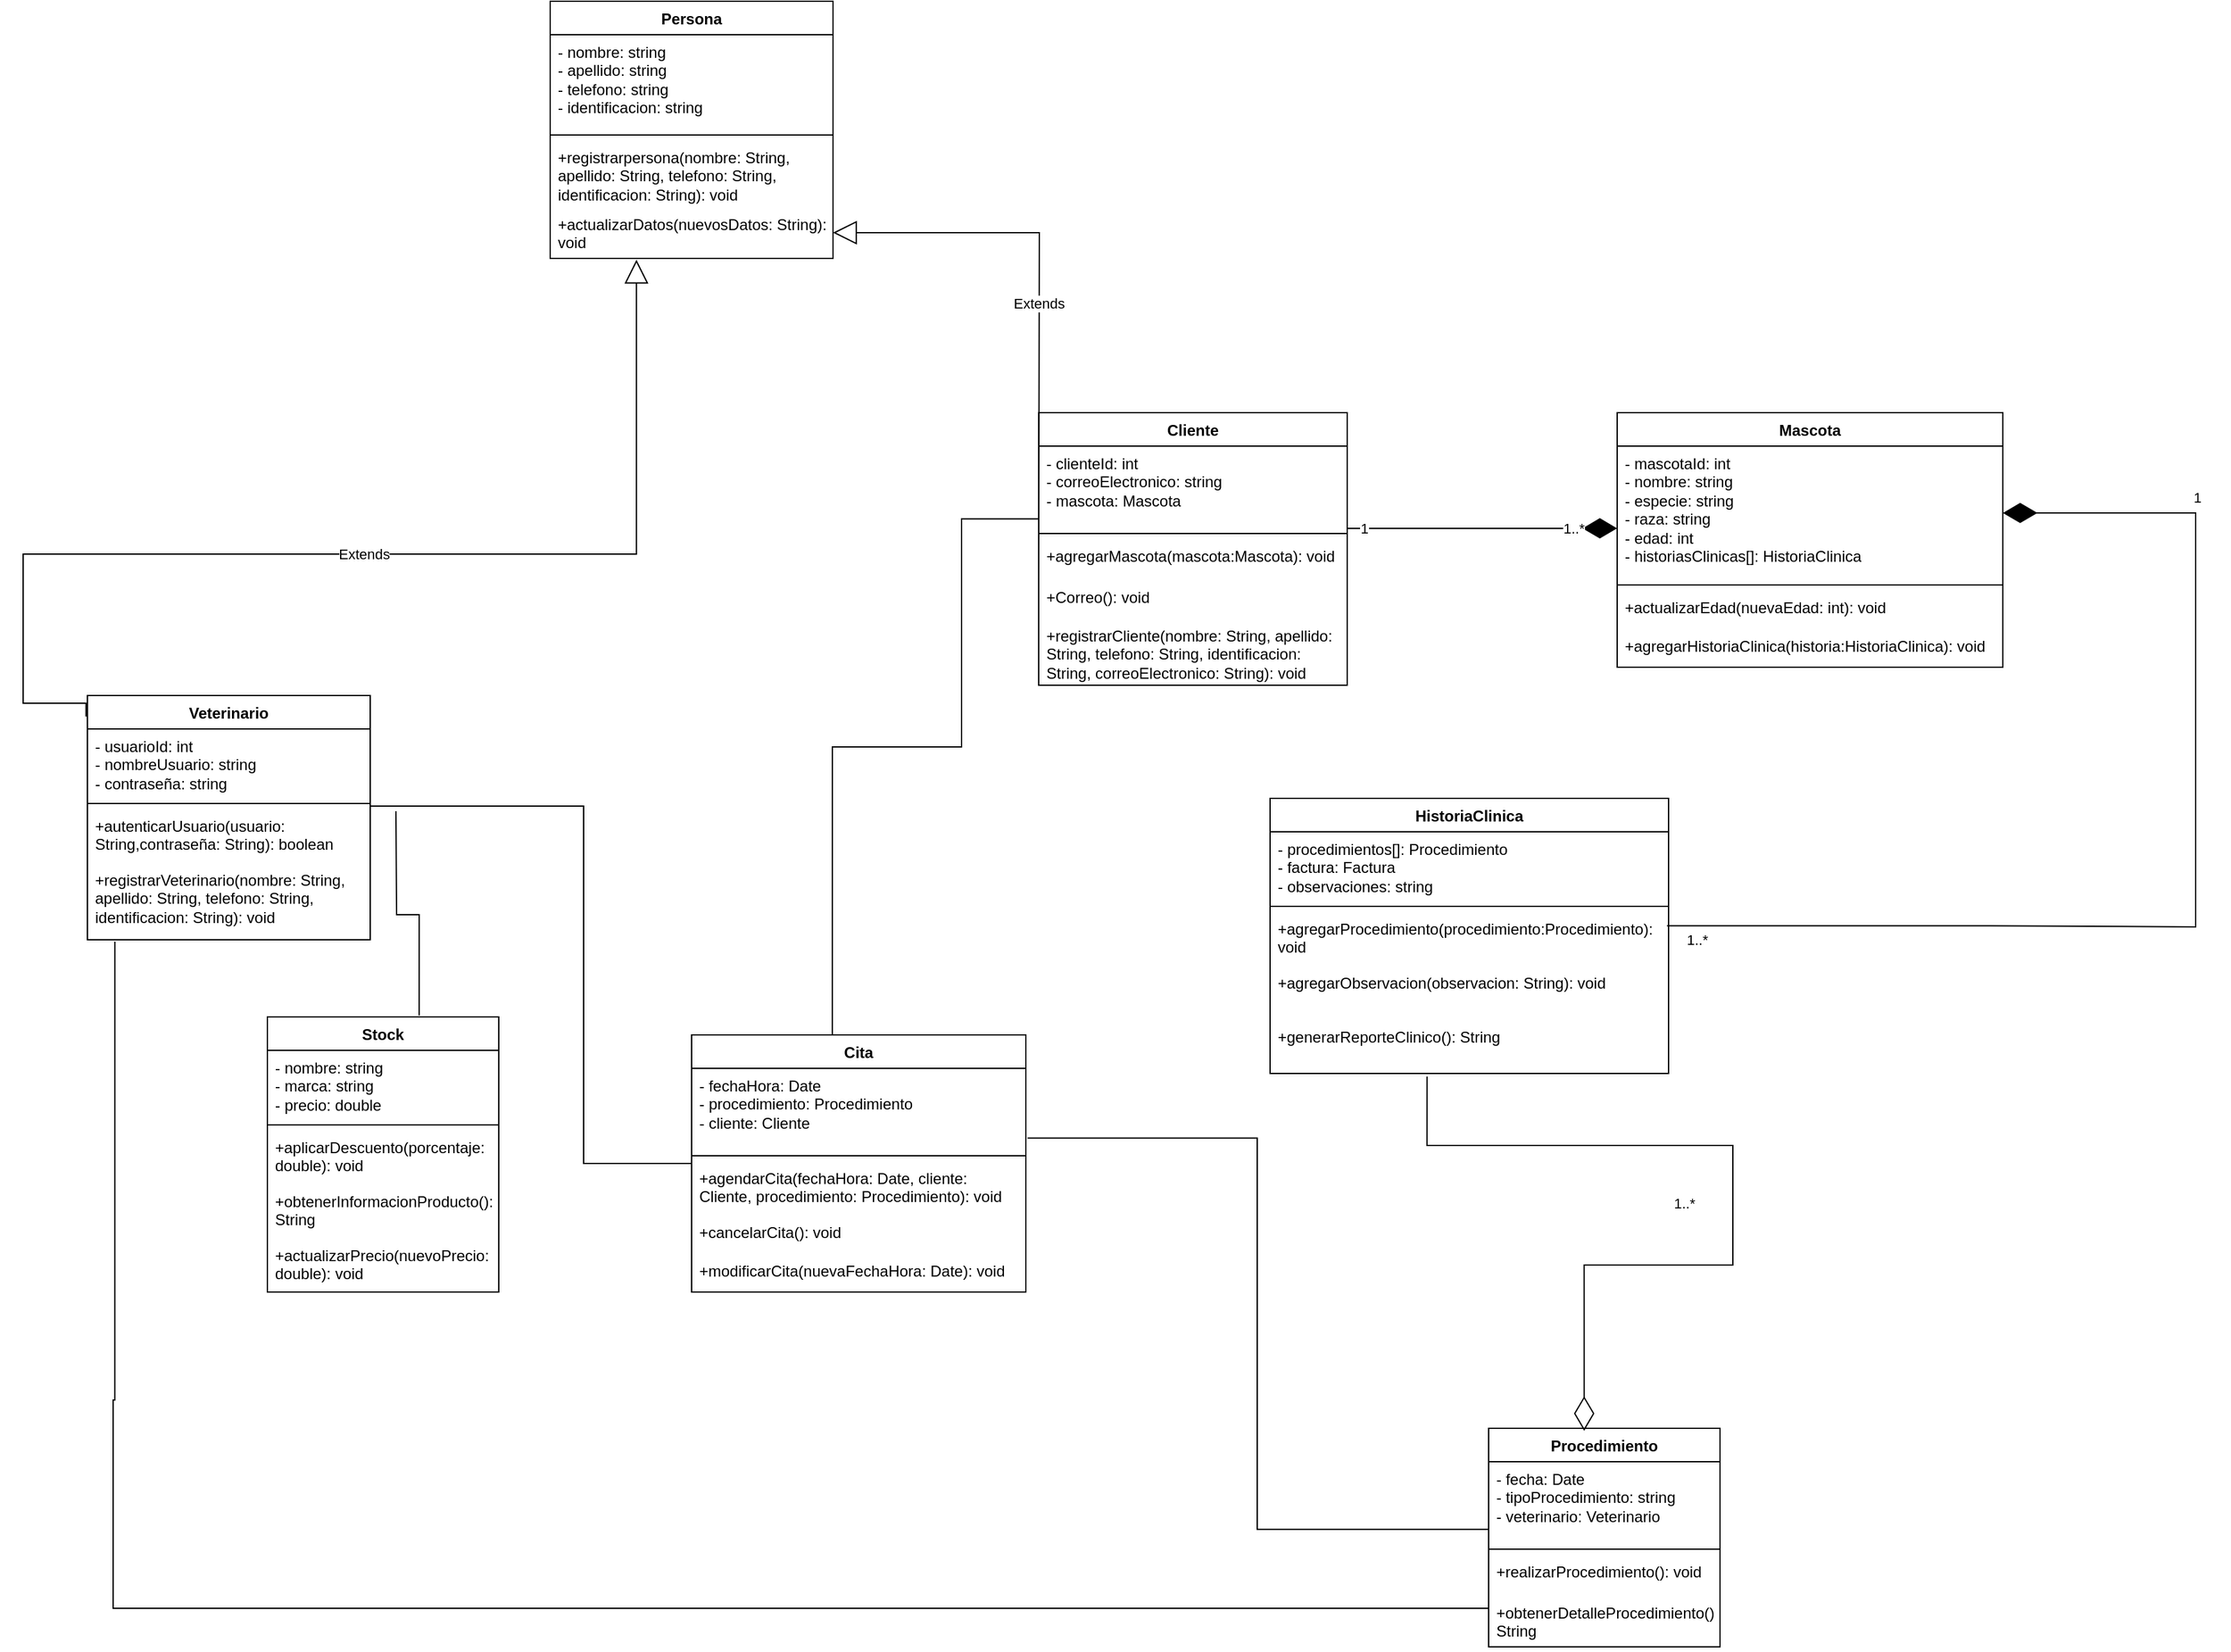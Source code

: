 <mxfile version="24.7.8">
  <diagram name="Página-1" id="4LhB18lvUhtm47GNHkfz">
    <mxGraphModel dx="2220" dy="1935" grid="1" gridSize="10" guides="1" tooltips="1" connect="1" arrows="1" fold="1" page="1" pageScale="1" pageWidth="827" pageHeight="1169" math="0" shadow="0">
      <root>
        <mxCell id="0" />
        <mxCell id="1" parent="0" />
        <mxCell id="XTrmeRF6jUX52jcDESWV-24" value="Persona" style="swimlane;fontStyle=1;align=center;verticalAlign=top;childLayout=stackLayout;horizontal=1;startSize=26;horizontalStack=0;resizeParent=1;resizeParentMax=0;resizeLast=0;collapsible=1;marginBottom=0;whiteSpace=wrap;html=1;" parent="1" vertex="1">
          <mxGeometry x="200" y="-300" width="220" height="200" as="geometry" />
        </mxCell>
        <mxCell id="XTrmeRF6jUX52jcDESWV-25" value="- nombre: string&lt;div&gt;- apellido: string&lt;/div&gt;&lt;div&gt;- telefono: string&lt;/div&gt;&lt;div&gt;- identificacion: string&lt;/div&gt;" style="text;strokeColor=none;fillColor=none;align=left;verticalAlign=top;spacingLeft=4;spacingRight=4;overflow=hidden;rotatable=0;points=[[0,0.5],[1,0.5]];portConstraint=eastwest;whiteSpace=wrap;html=1;" parent="XTrmeRF6jUX52jcDESWV-24" vertex="1">
          <mxGeometry y="26" width="220" height="74" as="geometry" />
        </mxCell>
        <mxCell id="XTrmeRF6jUX52jcDESWV-26" value="" style="line;strokeWidth=1;fillColor=none;align=left;verticalAlign=middle;spacingTop=-1;spacingLeft=3;spacingRight=3;rotatable=0;labelPosition=right;points=[];portConstraint=eastwest;strokeColor=inherit;" parent="XTrmeRF6jUX52jcDESWV-24" vertex="1">
          <mxGeometry y="100" width="220" height="8" as="geometry" />
        </mxCell>
        <mxCell id="XTrmeRF6jUX52jcDESWV-27" value="+registrarpersona(nombre: String, apellido: String, telefono: String, identificacion: String): void" style="text;strokeColor=none;fillColor=none;align=left;verticalAlign=top;spacingLeft=4;spacingRight=4;overflow=hidden;rotatable=0;points=[[0,0.5],[1,0.5]];portConstraint=eastwest;whiteSpace=wrap;html=1;" parent="XTrmeRF6jUX52jcDESWV-24" vertex="1">
          <mxGeometry y="108" width="220" height="52" as="geometry" />
        </mxCell>
        <mxCell id="43Up7mPBMarjPDQN1HVH-1" value="+actualizarDatos(nuevosDatos: String): void" style="text;strokeColor=none;fillColor=none;align=left;verticalAlign=top;spacingLeft=4;spacingRight=4;overflow=hidden;rotatable=0;points=[[0,0.5],[1,0.5]];portConstraint=eastwest;whiteSpace=wrap;html=1;" parent="XTrmeRF6jUX52jcDESWV-24" vertex="1">
          <mxGeometry y="160" width="220" height="40" as="geometry" />
        </mxCell>
        <mxCell id="XTrmeRF6jUX52jcDESWV-28" value="Cliente" style="swimlane;fontStyle=1;align=center;verticalAlign=top;childLayout=stackLayout;horizontal=1;startSize=26;horizontalStack=0;resizeParent=1;resizeParentMax=0;resizeLast=0;collapsible=1;marginBottom=0;whiteSpace=wrap;html=1;" parent="1" vertex="1">
          <mxGeometry x="580" y="20" width="240" height="212" as="geometry" />
        </mxCell>
        <mxCell id="XTrmeRF6jUX52jcDESWV-29" value="- clienteId: int&lt;div&gt;- correoElectronico: string&lt;/div&gt;&lt;div&gt;- mascota: Mascota&lt;/div&gt;" style="text;strokeColor=none;fillColor=none;align=left;verticalAlign=top;spacingLeft=4;spacingRight=4;overflow=hidden;rotatable=0;points=[[0,0.5],[1,0.5]];portConstraint=eastwest;whiteSpace=wrap;html=1;" parent="XTrmeRF6jUX52jcDESWV-28" vertex="1">
          <mxGeometry y="26" width="240" height="64" as="geometry" />
        </mxCell>
        <mxCell id="XTrmeRF6jUX52jcDESWV-30" value="" style="line;strokeWidth=1;fillColor=none;align=left;verticalAlign=middle;spacingTop=-1;spacingLeft=3;spacingRight=3;rotatable=0;labelPosition=right;points=[];portConstraint=eastwest;strokeColor=inherit;" parent="XTrmeRF6jUX52jcDESWV-28" vertex="1">
          <mxGeometry y="90" width="240" height="8" as="geometry" />
        </mxCell>
        <mxCell id="XTrmeRF6jUX52jcDESWV-31" value="+agregarMascota(mascota:Mascota): void" style="text;strokeColor=none;fillColor=none;align=left;verticalAlign=top;spacingLeft=4;spacingRight=4;overflow=hidden;rotatable=0;points=[[0,0.5],[1,0.5]];portConstraint=eastwest;whiteSpace=wrap;html=1;" parent="XTrmeRF6jUX52jcDESWV-28" vertex="1">
          <mxGeometry y="98" width="240" height="32" as="geometry" />
        </mxCell>
        <mxCell id="43Up7mPBMarjPDQN1HVH-6" value="+Correo(): void" style="text;strokeColor=none;fillColor=none;align=left;verticalAlign=top;spacingLeft=4;spacingRight=4;overflow=hidden;rotatable=0;points=[[0,0.5],[1,0.5]];portConstraint=eastwest;whiteSpace=wrap;html=1;" parent="XTrmeRF6jUX52jcDESWV-28" vertex="1">
          <mxGeometry y="130" width="240" height="30" as="geometry" />
        </mxCell>
        <mxCell id="43Up7mPBMarjPDQN1HVH-7" value="+registrarCliente(nombre: String, apellido: String, telefono: String, identificacion: String, correoElectronico: String): void" style="text;strokeColor=none;fillColor=none;align=left;verticalAlign=top;spacingLeft=4;spacingRight=4;overflow=hidden;rotatable=0;points=[[0,0.5],[1,0.5]];portConstraint=eastwest;whiteSpace=wrap;html=1;" parent="XTrmeRF6jUX52jcDESWV-28" vertex="1">
          <mxGeometry y="160" width="240" height="52" as="geometry" />
        </mxCell>
        <mxCell id="XTrmeRF6jUX52jcDESWV-32" value="Veterinario" style="swimlane;fontStyle=1;align=center;verticalAlign=top;childLayout=stackLayout;horizontal=1;startSize=26;horizontalStack=0;resizeParent=1;resizeParentMax=0;resizeLast=0;collapsible=1;marginBottom=0;whiteSpace=wrap;html=1;" parent="1" vertex="1">
          <mxGeometry x="-160" y="240" width="220" height="190" as="geometry" />
        </mxCell>
        <mxCell id="XTrmeRF6jUX52jcDESWV-33" value="- usuarioId: int&lt;div&gt;- nombreUsuario: string&lt;/div&gt;&lt;div&gt;- contraseña: string&lt;/div&gt;&lt;div&gt;&lt;br&gt;&lt;/div&gt;" style="text;strokeColor=none;fillColor=none;align=left;verticalAlign=top;spacingLeft=4;spacingRight=4;overflow=hidden;rotatable=0;points=[[0,0.5],[1,0.5]];portConstraint=eastwest;whiteSpace=wrap;html=1;" parent="XTrmeRF6jUX52jcDESWV-32" vertex="1">
          <mxGeometry y="26" width="220" height="54" as="geometry" />
        </mxCell>
        <mxCell id="XTrmeRF6jUX52jcDESWV-34" value="" style="line;strokeWidth=1;fillColor=none;align=left;verticalAlign=middle;spacingTop=-1;spacingLeft=3;spacingRight=3;rotatable=0;labelPosition=right;points=[];portConstraint=eastwest;strokeColor=inherit;" parent="XTrmeRF6jUX52jcDESWV-32" vertex="1">
          <mxGeometry y="80" width="220" height="8" as="geometry" />
        </mxCell>
        <mxCell id="XTrmeRF6jUX52jcDESWV-35" value="+autenticarUsuario(usuario:&amp;nbsp; String,contraseña: String): boolean" style="text;strokeColor=none;fillColor=none;align=left;verticalAlign=top;spacingLeft=4;spacingRight=4;overflow=hidden;rotatable=0;points=[[0,0.5],[1,0.5]];portConstraint=eastwest;whiteSpace=wrap;html=1;" parent="XTrmeRF6jUX52jcDESWV-32" vertex="1">
          <mxGeometry y="88" width="220" height="42" as="geometry" />
        </mxCell>
        <mxCell id="43Up7mPBMarjPDQN1HVH-5" value="+registrarVeterinario(nombre: String, apellido: String, telefono: String, identificacion: String): void" style="text;strokeColor=none;fillColor=none;align=left;verticalAlign=top;spacingLeft=4;spacingRight=4;overflow=hidden;rotatable=0;points=[[0,0.5],[1,0.5]];portConstraint=eastwest;whiteSpace=wrap;html=1;" parent="XTrmeRF6jUX52jcDESWV-32" vertex="1">
          <mxGeometry y="130" width="220" height="60" as="geometry" />
        </mxCell>
        <mxCell id="43Up7mPBMarjPDQN1HVH-4" style="edgeStyle=orthogonalEdgeStyle;rounded=0;orthogonalLoop=1;jettySize=auto;html=1;exitX=1;exitY=0.5;exitDx=0;exitDy=0;" parent="XTrmeRF6jUX52jcDESWV-32" source="XTrmeRF6jUX52jcDESWV-35" target="XTrmeRF6jUX52jcDESWV-35" edge="1">
          <mxGeometry relative="1" as="geometry" />
        </mxCell>
        <mxCell id="XTrmeRF6jUX52jcDESWV-39" value="Extends" style="endArrow=block;endSize=16;endFill=0;html=1;rounded=0;edgeStyle=orthogonalEdgeStyle;exitX=-0.005;exitY=0.086;exitDx=0;exitDy=0;exitPerimeter=0;entryX=0.305;entryY=1.025;entryDx=0;entryDy=0;entryPerimeter=0;" parent="1" source="XTrmeRF6jUX52jcDESWV-32" target="43Up7mPBMarjPDQN1HVH-1" edge="1">
          <mxGeometry width="160" relative="1" as="geometry">
            <mxPoint x="-200" y="246" as="sourcePoint" />
            <mxPoint x="255" y="-64" as="targetPoint" />
            <Array as="points">
              <mxPoint x="-161" y="246" />
              <mxPoint x="-210" y="246" />
              <mxPoint x="-210" y="130" />
              <mxPoint x="267" y="130" />
            </Array>
          </mxGeometry>
        </mxCell>
        <mxCell id="XTrmeRF6jUX52jcDESWV-40" value="Extends" style="endArrow=block;endSize=16;endFill=0;html=1;rounded=0;edgeStyle=orthogonalEdgeStyle;entryX=1;entryY=0.5;entryDx=0;entryDy=0;" parent="1" target="43Up7mPBMarjPDQN1HVH-1" edge="1">
          <mxGeometry width="160" relative="1" as="geometry">
            <mxPoint x="580" y="150" as="sourcePoint" />
            <mxPoint x="390" as="targetPoint" />
          </mxGeometry>
        </mxCell>
        <mxCell id="XTrmeRF6jUX52jcDESWV-45" value="Mascota" style="swimlane;fontStyle=1;align=center;verticalAlign=top;childLayout=stackLayout;horizontal=1;startSize=26;horizontalStack=0;resizeParent=1;resizeParentMax=0;resizeLast=0;collapsible=1;marginBottom=0;whiteSpace=wrap;html=1;" parent="1" vertex="1">
          <mxGeometry x="1030" y="20" width="300" height="198" as="geometry" />
        </mxCell>
        <mxCell id="XTrmeRF6jUX52jcDESWV-46" value="- mascotaId: int&lt;div&gt;- nombre: string&lt;/div&gt;&lt;div&gt;- especie: string&lt;/div&gt;&lt;div&gt;- raza: string&lt;/div&gt;&lt;div&gt;- edad: int&lt;/div&gt;&lt;div&gt;- historiasClinicas[]: HistoriaClinica&lt;br&gt;&lt;/div&gt;&lt;div&gt;&lt;br&gt;&lt;/div&gt;" style="text;strokeColor=none;fillColor=none;align=left;verticalAlign=top;spacingLeft=4;spacingRight=4;overflow=hidden;rotatable=0;points=[[0,0.5],[1,0.5]];portConstraint=eastwest;whiteSpace=wrap;html=1;" parent="XTrmeRF6jUX52jcDESWV-45" vertex="1">
          <mxGeometry y="26" width="300" height="104" as="geometry" />
        </mxCell>
        <mxCell id="XTrmeRF6jUX52jcDESWV-47" value="" style="line;strokeWidth=1;fillColor=none;align=left;verticalAlign=middle;spacingTop=-1;spacingLeft=3;spacingRight=3;rotatable=0;labelPosition=right;points=[];portConstraint=eastwest;strokeColor=inherit;" parent="XTrmeRF6jUX52jcDESWV-45" vertex="1">
          <mxGeometry y="130" width="300" height="8" as="geometry" />
        </mxCell>
        <mxCell id="XTrmeRF6jUX52jcDESWV-48" value="+actualizarEdad(nuevaEdad: int): void" style="text;strokeColor=none;fillColor=none;align=left;verticalAlign=top;spacingLeft=4;spacingRight=4;overflow=hidden;rotatable=0;points=[[0,0.5],[1,0.5]];portConstraint=eastwest;whiteSpace=wrap;html=1;" parent="XTrmeRF6jUX52jcDESWV-45" vertex="1">
          <mxGeometry y="138" width="300" height="30" as="geometry" />
        </mxCell>
        <mxCell id="43Up7mPBMarjPDQN1HVH-11" value="+agregarHistoriaClinica(historia:HistoriaClinica): void" style="text;strokeColor=none;fillColor=none;align=left;verticalAlign=top;spacingLeft=4;spacingRight=4;overflow=hidden;rotatable=0;points=[[0,0.5],[1,0.5]];portConstraint=eastwest;whiteSpace=wrap;html=1;" parent="XTrmeRF6jUX52jcDESWV-45" vertex="1">
          <mxGeometry y="168" width="300" height="30" as="geometry" />
        </mxCell>
        <mxCell id="XTrmeRF6jUX52jcDESWV-52" value="HistoriaClinica" style="swimlane;fontStyle=1;align=center;verticalAlign=top;childLayout=stackLayout;horizontal=1;startSize=26;horizontalStack=0;resizeParent=1;resizeParentMax=0;resizeLast=0;collapsible=1;marginBottom=0;whiteSpace=wrap;html=1;" parent="1" vertex="1">
          <mxGeometry x="760" y="320" width="310" height="214" as="geometry" />
        </mxCell>
        <mxCell id="XTrmeRF6jUX52jcDESWV-53" value="- procedimientos[]: Procedimiento&lt;div&gt;- factura: Factura&lt;/div&gt;&lt;div&gt;- observaciones: string&lt;/div&gt;" style="text;strokeColor=none;fillColor=none;align=left;verticalAlign=top;spacingLeft=4;spacingRight=4;overflow=hidden;rotatable=0;points=[[0,0.5],[1,0.5]];portConstraint=eastwest;whiteSpace=wrap;html=1;" parent="XTrmeRF6jUX52jcDESWV-52" vertex="1">
          <mxGeometry y="26" width="310" height="54" as="geometry" />
        </mxCell>
        <mxCell id="XTrmeRF6jUX52jcDESWV-54" value="" style="line;strokeWidth=1;fillColor=none;align=left;verticalAlign=middle;spacingTop=-1;spacingLeft=3;spacingRight=3;rotatable=0;labelPosition=right;points=[];portConstraint=eastwest;strokeColor=inherit;" parent="XTrmeRF6jUX52jcDESWV-52" vertex="1">
          <mxGeometry y="80" width="310" height="8" as="geometry" />
        </mxCell>
        <mxCell id="XTrmeRF6jUX52jcDESWV-55" value="+agregarProcedimiento(procedimiento:Procedimiento): void" style="text;strokeColor=none;fillColor=none;align=left;verticalAlign=top;spacingLeft=4;spacingRight=4;overflow=hidden;rotatable=0;points=[[0,0.5],[1,0.5]];portConstraint=eastwest;whiteSpace=wrap;html=1;" parent="XTrmeRF6jUX52jcDESWV-52" vertex="1">
          <mxGeometry y="88" width="310" height="42" as="geometry" />
        </mxCell>
        <mxCell id="43Up7mPBMarjPDQN1HVH-23" value="+agregarObservacion(observacion: String): void" style="text;strokeColor=none;fillColor=none;align=left;verticalAlign=top;spacingLeft=4;spacingRight=4;overflow=hidden;rotatable=0;points=[[0,0.5],[1,0.5]];portConstraint=eastwest;whiteSpace=wrap;html=1;" parent="XTrmeRF6jUX52jcDESWV-52" vertex="1">
          <mxGeometry y="130" width="310" height="42" as="geometry" />
        </mxCell>
        <mxCell id="43Up7mPBMarjPDQN1HVH-24" value="+generarReporteClinico(): String" style="text;strokeColor=none;fillColor=none;align=left;verticalAlign=top;spacingLeft=4;spacingRight=4;overflow=hidden;rotatable=0;points=[[0,0.5],[1,0.5]];portConstraint=eastwest;whiteSpace=wrap;html=1;" parent="XTrmeRF6jUX52jcDESWV-52" vertex="1">
          <mxGeometry y="172" width="310" height="42" as="geometry" />
        </mxCell>
        <mxCell id="XTrmeRF6jUX52jcDESWV-56" value="" style="endArrow=diamondThin;endFill=1;endSize=24;html=1;rounded=0;edgeStyle=orthogonalEdgeStyle;entryX=1;entryY=0.5;entryDx=0;entryDy=0;exitX=0.996;exitY=0.264;exitDx=0;exitDy=0;exitPerimeter=0;" parent="1" source="XTrmeRF6jUX52jcDESWV-55" target="XTrmeRF6jUX52jcDESWV-46" edge="1">
          <mxGeometry width="160" relative="1" as="geometry">
            <mxPoint x="1320" y="460" as="sourcePoint" />
            <mxPoint x="1469" y="80" as="targetPoint" />
            <Array as="points">
              <mxPoint x="1320" y="419" />
              <mxPoint x="1480" y="420" />
              <mxPoint x="1480" y="98" />
            </Array>
          </mxGeometry>
        </mxCell>
        <mxCell id="XTrmeRF6jUX52jcDESWV-68" value="1" style="edgeLabel;html=1;align=center;verticalAlign=middle;resizable=0;points=[];" parent="XTrmeRF6jUX52jcDESWV-56" vertex="1" connectable="0">
          <mxGeometry x="0.733" y="-1" relative="1" as="geometry">
            <mxPoint x="33" y="-11" as="offset" />
          </mxGeometry>
        </mxCell>
        <mxCell id="XTrmeRF6jUX52jcDESWV-69" value="1..*" style="edgeLabel;html=1;align=center;verticalAlign=middle;resizable=0;points=[];" parent="XTrmeRF6jUX52jcDESWV-56" vertex="1" connectable="0">
          <mxGeometry x="-0.908" y="-1" relative="1" as="geometry">
            <mxPoint x="-18" y="10" as="offset" />
          </mxGeometry>
        </mxCell>
        <mxCell id="XTrmeRF6jUX52jcDESWV-58" value="Procedimiento" style="swimlane;fontStyle=1;align=center;verticalAlign=top;childLayout=stackLayout;horizontal=1;startSize=26;horizontalStack=0;resizeParent=1;resizeParentMax=0;resizeLast=0;collapsible=1;marginBottom=0;whiteSpace=wrap;html=1;" parent="1" vertex="1">
          <mxGeometry x="930" y="810" width="180" height="170" as="geometry" />
        </mxCell>
        <mxCell id="XTrmeRF6jUX52jcDESWV-59" value="- fecha: Date&lt;div&gt;- tipoProcedimiento: string&lt;/div&gt;&lt;div&gt;- veterinario: Veterinario&lt;/div&gt;" style="text;strokeColor=none;fillColor=none;align=left;verticalAlign=top;spacingLeft=4;spacingRight=4;overflow=hidden;rotatable=0;points=[[0,0.5],[1,0.5]];portConstraint=eastwest;whiteSpace=wrap;html=1;" parent="XTrmeRF6jUX52jcDESWV-58" vertex="1">
          <mxGeometry y="26" width="180" height="64" as="geometry" />
        </mxCell>
        <mxCell id="XTrmeRF6jUX52jcDESWV-60" value="" style="line;strokeWidth=1;fillColor=none;align=left;verticalAlign=middle;spacingTop=-1;spacingLeft=3;spacingRight=3;rotatable=0;labelPosition=right;points=[];portConstraint=eastwest;strokeColor=inherit;" parent="XTrmeRF6jUX52jcDESWV-58" vertex="1">
          <mxGeometry y="90" width="180" height="8" as="geometry" />
        </mxCell>
        <mxCell id="XTrmeRF6jUX52jcDESWV-61" value="+realizarProcedimiento(): void" style="text;strokeColor=none;fillColor=none;align=left;verticalAlign=top;spacingLeft=4;spacingRight=4;overflow=hidden;rotatable=0;points=[[0,0.5],[1,0.5]];portConstraint=eastwest;whiteSpace=wrap;html=1;" parent="XTrmeRF6jUX52jcDESWV-58" vertex="1">
          <mxGeometry y="98" width="180" height="32" as="geometry" />
        </mxCell>
        <mxCell id="43Up7mPBMarjPDQN1HVH-18" value="+obtenerDetalleProcedimiento(): String" style="text;strokeColor=none;fillColor=none;align=left;verticalAlign=top;spacingLeft=4;spacingRight=4;overflow=hidden;rotatable=0;points=[[0,0.5],[1,0.5]];portConstraint=eastwest;whiteSpace=wrap;html=1;" parent="XTrmeRF6jUX52jcDESWV-58" vertex="1">
          <mxGeometry y="130" width="180" height="40" as="geometry" />
        </mxCell>
        <mxCell id="XTrmeRF6jUX52jcDESWV-62" value="" style="endArrow=diamondThin;endFill=0;endSize=24;html=1;rounded=0;entryX=0.413;entryY=0.012;entryDx=0;entryDy=0;entryPerimeter=0;edgeStyle=orthogonalEdgeStyle;exitX=0.394;exitY=1.056;exitDx=0;exitDy=0;exitPerimeter=0;" parent="1" source="43Up7mPBMarjPDQN1HVH-24" target="XTrmeRF6jUX52jcDESWV-58" edge="1">
          <mxGeometry width="160" relative="1" as="geometry">
            <mxPoint x="830" y="640" as="sourcePoint" />
            <mxPoint x="1140" y="560" as="targetPoint" />
            <Array as="points">
              <mxPoint x="882" y="590" />
              <mxPoint x="1120" y="590" />
              <mxPoint x="1120" y="683" />
            </Array>
          </mxGeometry>
        </mxCell>
        <mxCell id="XTrmeRF6jUX52jcDESWV-70" value="1..*" style="edgeLabel;html=1;align=center;verticalAlign=middle;resizable=0;points=[];" parent="XTrmeRF6jUX52jcDESWV-62" vertex="1" connectable="0">
          <mxGeometry x="0.159" y="1" relative="1" as="geometry">
            <mxPoint x="-39" y="-28" as="offset" />
          </mxGeometry>
        </mxCell>
        <mxCell id="XTrmeRF6jUX52jcDESWV-73" value="Cita" style="swimlane;fontStyle=1;align=center;verticalAlign=top;childLayout=stackLayout;horizontal=1;startSize=26;horizontalStack=0;resizeParent=1;resizeParentMax=0;resizeLast=0;collapsible=1;marginBottom=0;whiteSpace=wrap;html=1;" parent="1" vertex="1">
          <mxGeometry x="310" y="504" width="260" height="200" as="geometry" />
        </mxCell>
        <mxCell id="XTrmeRF6jUX52jcDESWV-74" value="- fechaHora: Date&lt;div&gt;- procedimiento: Procedimiento&lt;/div&gt;&lt;div&gt;- cliente: Cliente&lt;/div&gt;" style="text;strokeColor=none;fillColor=none;align=left;verticalAlign=top;spacingLeft=4;spacingRight=4;overflow=hidden;rotatable=0;points=[[0,0.5],[1,0.5]];portConstraint=eastwest;whiteSpace=wrap;html=1;" parent="XTrmeRF6jUX52jcDESWV-73" vertex="1">
          <mxGeometry y="26" width="260" height="64" as="geometry" />
        </mxCell>
        <mxCell id="XTrmeRF6jUX52jcDESWV-75" value="" style="line;strokeWidth=1;fillColor=none;align=left;verticalAlign=middle;spacingTop=-1;spacingLeft=3;spacingRight=3;rotatable=0;labelPosition=right;points=[];portConstraint=eastwest;strokeColor=inherit;" parent="XTrmeRF6jUX52jcDESWV-73" vertex="1">
          <mxGeometry y="90" width="260" height="8" as="geometry" />
        </mxCell>
        <mxCell id="XTrmeRF6jUX52jcDESWV-76" value="+agendarCita(fechaHora: Date, cliente: Cliente, procedimiento: Procedimiento): void" style="text;strokeColor=none;fillColor=none;align=left;verticalAlign=top;spacingLeft=4;spacingRight=4;overflow=hidden;rotatable=0;points=[[0,0.5],[1,0.5]];portConstraint=eastwest;whiteSpace=wrap;html=1;" parent="XTrmeRF6jUX52jcDESWV-73" vertex="1">
          <mxGeometry y="98" width="260" height="42" as="geometry" />
        </mxCell>
        <mxCell id="43Up7mPBMarjPDQN1HVH-12" value="+cancelarCita(): void" style="text;strokeColor=none;fillColor=none;align=left;verticalAlign=top;spacingLeft=4;spacingRight=4;overflow=hidden;rotatable=0;points=[[0,0.5],[1,0.5]];portConstraint=eastwest;whiteSpace=wrap;html=1;" parent="XTrmeRF6jUX52jcDESWV-73" vertex="1">
          <mxGeometry y="140" width="260" height="30" as="geometry" />
        </mxCell>
        <mxCell id="43Up7mPBMarjPDQN1HVH-13" value="+modificarCita(nuevaFechaHora: Date): void" style="text;strokeColor=none;fillColor=none;align=left;verticalAlign=top;spacingLeft=4;spacingRight=4;overflow=hidden;rotatable=0;points=[[0,0.5],[1,0.5]];portConstraint=eastwest;whiteSpace=wrap;html=1;" parent="XTrmeRF6jUX52jcDESWV-73" vertex="1">
          <mxGeometry y="170" width="260" height="30" as="geometry" />
        </mxCell>
        <mxCell id="XTrmeRF6jUX52jcDESWV-77" value="" style="endArrow=none;html=1;edgeStyle=orthogonalEdgeStyle;rounded=0;entryX=-0.001;entryY=0.822;entryDx=0;entryDy=0;entryPerimeter=0;exitX=1.005;exitY=0.847;exitDx=0;exitDy=0;exitPerimeter=0;" parent="1" source="XTrmeRF6jUX52jcDESWV-74" target="XTrmeRF6jUX52jcDESWV-59" edge="1">
          <mxGeometry relative="1" as="geometry">
            <mxPoint x="450" y="490" as="sourcePoint" />
            <mxPoint x="610" y="490" as="targetPoint" />
          </mxGeometry>
        </mxCell>
        <mxCell id="XTrmeRF6jUX52jcDESWV-80" value="" style="endArrow=none;html=1;edgeStyle=orthogonalEdgeStyle;rounded=0;exitX=0.421;exitY=0;exitDx=0;exitDy=0;exitPerimeter=0;entryX=-0.001;entryY=0.884;entryDx=0;entryDy=0;entryPerimeter=0;" parent="1" source="XTrmeRF6jUX52jcDESWV-73" target="XTrmeRF6jUX52jcDESWV-29" edge="1">
          <mxGeometry relative="1" as="geometry">
            <mxPoint x="450" y="320" as="sourcePoint" />
            <mxPoint x="610" y="320" as="targetPoint" />
            <Array as="points">
              <mxPoint x="420" y="280" />
              <mxPoint x="520" y="280" />
              <mxPoint x="520" y="103" />
            </Array>
          </mxGeometry>
        </mxCell>
        <mxCell id="XTrmeRF6jUX52jcDESWV-83" value="" style="endArrow=none;html=1;edgeStyle=orthogonalEdgeStyle;rounded=0;" parent="1" target="XTrmeRF6jUX52jcDESWV-73" edge="1">
          <mxGeometry relative="1" as="geometry">
            <mxPoint x="60" y="325" as="sourcePoint" />
            <mxPoint x="280" y="400" as="targetPoint" />
            <Array as="points">
              <mxPoint x="60" y="326" />
              <mxPoint x="226" y="326" />
              <mxPoint x="226" y="604" />
            </Array>
          </mxGeometry>
        </mxCell>
        <mxCell id="XTrmeRF6jUX52jcDESWV-86" value="" style="endArrow=none;html=1;edgeStyle=orthogonalEdgeStyle;rounded=0;entryX=0;entryY=0.25;entryDx=0;entryDy=0;exitX=0.097;exitY=1.025;exitDx=0;exitDy=0;exitPerimeter=0;entryPerimeter=0;" parent="1" source="43Up7mPBMarjPDQN1HVH-5" edge="1">
          <mxGeometry relative="1" as="geometry">
            <mxPoint x="-140.0" y="440.0" as="sourcePoint" />
            <mxPoint x="930" y="950" as="targetPoint" />
            <Array as="points">
              <mxPoint x="-139" y="788" />
              <mxPoint x="-140" y="788" />
              <mxPoint x="-140" y="950" />
            </Array>
          </mxGeometry>
        </mxCell>
        <mxCell id="XTrmeRF6jUX52jcDESWV-89" value="&lt;div&gt;Stock&lt;/div&gt;" style="swimlane;fontStyle=1;align=center;verticalAlign=top;childLayout=stackLayout;horizontal=1;startSize=26;horizontalStack=0;resizeParent=1;resizeParentMax=0;resizeLast=0;collapsible=1;marginBottom=0;whiteSpace=wrap;html=1;" parent="1" vertex="1">
          <mxGeometry x="-20" y="490" width="180" height="214" as="geometry" />
        </mxCell>
        <mxCell id="XTrmeRF6jUX52jcDESWV-90" value="- nombre: string&lt;div&gt;- marca: string&lt;/div&gt;&lt;div&gt;- precio: double&lt;/div&gt;" style="text;strokeColor=none;fillColor=none;align=left;verticalAlign=top;spacingLeft=4;spacingRight=4;overflow=hidden;rotatable=0;points=[[0,0.5],[1,0.5]];portConstraint=eastwest;whiteSpace=wrap;html=1;" parent="XTrmeRF6jUX52jcDESWV-89" vertex="1">
          <mxGeometry y="26" width="180" height="54" as="geometry" />
        </mxCell>
        <mxCell id="XTrmeRF6jUX52jcDESWV-91" value="" style="line;strokeWidth=1;fillColor=none;align=left;verticalAlign=middle;spacingTop=-1;spacingLeft=3;spacingRight=3;rotatable=0;labelPosition=right;points=[];portConstraint=eastwest;strokeColor=inherit;" parent="XTrmeRF6jUX52jcDESWV-89" vertex="1">
          <mxGeometry y="80" width="180" height="8" as="geometry" />
        </mxCell>
        <mxCell id="XTrmeRF6jUX52jcDESWV-92" value="+aplicarDescuento(porcentaje: double): void" style="text;strokeColor=none;fillColor=none;align=left;verticalAlign=top;spacingLeft=4;spacingRight=4;overflow=hidden;rotatable=0;points=[[0,0.5],[1,0.5]];portConstraint=eastwest;whiteSpace=wrap;html=1;" parent="XTrmeRF6jUX52jcDESWV-89" vertex="1">
          <mxGeometry y="88" width="180" height="42" as="geometry" />
        </mxCell>
        <mxCell id="43Up7mPBMarjPDQN1HVH-14" value="+obtenerInformacionProducto(): String" style="text;strokeColor=none;fillColor=none;align=left;verticalAlign=top;spacingLeft=4;spacingRight=4;overflow=hidden;rotatable=0;points=[[0,0.5],[1,0.5]];portConstraint=eastwest;whiteSpace=wrap;html=1;" parent="XTrmeRF6jUX52jcDESWV-89" vertex="1">
          <mxGeometry y="130" width="180" height="42" as="geometry" />
        </mxCell>
        <mxCell id="43Up7mPBMarjPDQN1HVH-15" value="+actualizarPrecio(nuevoPrecio: double): void" style="text;strokeColor=none;fillColor=none;align=left;verticalAlign=top;spacingLeft=4;spacingRight=4;overflow=hidden;rotatable=0;points=[[0,0.5],[1,0.5]];portConstraint=eastwest;whiteSpace=wrap;html=1;" parent="XTrmeRF6jUX52jcDESWV-89" vertex="1">
          <mxGeometry y="172" width="180" height="42" as="geometry" />
        </mxCell>
        <mxCell id="XTrmeRF6jUX52jcDESWV-93" value="" style="endArrow=none;html=1;edgeStyle=orthogonalEdgeStyle;rounded=0;entryX=0.656;entryY=-0.005;entryDx=0;entryDy=0;entryPerimeter=0;" parent="1" target="XTrmeRF6jUX52jcDESWV-89" edge="1">
          <mxGeometry relative="1" as="geometry">
            <mxPoint x="80" y="330" as="sourcePoint" />
            <mxPoint x="80" y="490" as="targetPoint" />
          </mxGeometry>
        </mxCell>
        <mxCell id="rl6x0pnCD7AZa6LiBZcr-1" value="" style="endArrow=diamondThin;endFill=1;endSize=24;html=1;rounded=0;entryX=0;entryY=0.615;entryDx=0;entryDy=0;entryPerimeter=0;" parent="1" target="XTrmeRF6jUX52jcDESWV-46" edge="1">
          <mxGeometry width="160" relative="1" as="geometry">
            <mxPoint x="820" y="110" as="sourcePoint" />
            <mxPoint x="980" y="110" as="targetPoint" />
          </mxGeometry>
        </mxCell>
        <mxCell id="rl6x0pnCD7AZa6LiBZcr-2" value="1..*" style="edgeLabel;html=1;align=center;verticalAlign=middle;resizable=0;points=[];" parent="rl6x0pnCD7AZa6LiBZcr-1" vertex="1" connectable="0">
          <mxGeometry x="0.676" relative="1" as="geometry">
            <mxPoint as="offset" />
          </mxGeometry>
        </mxCell>
        <mxCell id="rl6x0pnCD7AZa6LiBZcr-3" value="1" style="edgeLabel;html=1;align=center;verticalAlign=middle;resizable=0;points=[];" parent="rl6x0pnCD7AZa6LiBZcr-1" vertex="1" connectable="0">
          <mxGeometry x="-0.876" relative="1" as="geometry">
            <mxPoint as="offset" />
          </mxGeometry>
        </mxCell>
      </root>
    </mxGraphModel>
  </diagram>
</mxfile>
